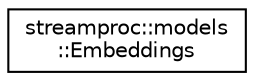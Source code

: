 digraph "Graphical Class Hierarchy"
{
  edge [fontname="Helvetica",fontsize="10",labelfontname="Helvetica",labelfontsize="10"];
  node [fontname="Helvetica",fontsize="10",shape=record];
  rankdir="LR";
  Node0 [label="streamproc::models\l::Embeddings",height=0.2,width=0.4,color="black", fillcolor="white", style="filled",URL="$dd/df6/structstreamproc_1_1models_1_1Embeddings.html",tooltip="Model of image embeddings within a video frame. "];
}
